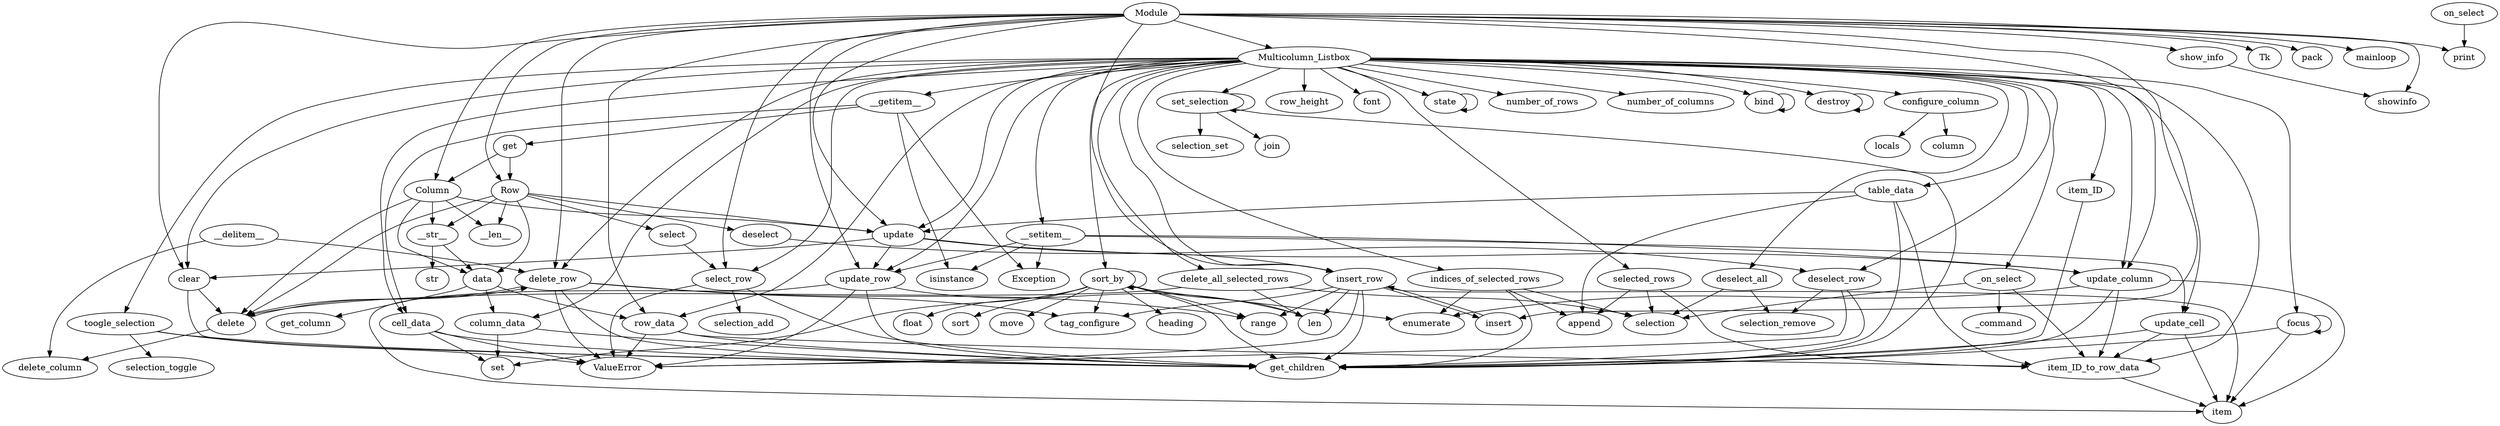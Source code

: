 digraph  {
data;
row_data;
delete;
delete_row;
update;
update_row;
select;
select_row;
deselect;
deselect_row;
__str__;
str;
__len__;
column_data;
delete_column;
update_column;
get;
Row;
insert;
insert_row;
set_selection;
__getitem__;
__setitem__;
__delitem__;
get_column;
Column;
row_height;
font;
configure_column;
locals;
column;
get_children;
ValueError;
item_ID_to_row_data;
len;
item;
range;
tag_configure;
set;
enumerate;
clear;
focus;
state;
number_of_rows;
number_of_columns;
toogle_selection;
selection_toggle;
selection_add;
selection_remove;
deselect_all;
selection;
selection_set;
join;
selected_rows;
append;
indices_of_selected_rows;
delete_all_selected_rows;
_on_select;
_command;
table_data;
cell_data;
update_cell;
isinstance;
Exception;
bind;
sort_by;
float;
sort;
move;
heading;
destroy;
item_ID;
on_select;
print;
show_info;
showinfo;
Module;
Multicolumn_Listbox;
Tk;
pack;
mainloop;
data -> row_data;
data -> column_data;
data -> get_column;
row_data -> get_children;
row_data -> ValueError;
row_data -> item_ID_to_row_data;
delete -> delete_row;
delete -> delete_column;
delete_row -> get_children;
delete_row -> ValueError;
delete_row -> delete;
delete_row -> range;
delete_row -> tag_configure;
update -> update_row;
update -> update_column;
update -> clear;
update -> insert_row;
update_row -> get_children;
update_row -> ValueError;
update_row -> len;
update_row -> item;
select -> select_row;
select_row -> get_children;
select_row -> ValueError;
select_row -> selection_add;
deselect -> deselect_row;
deselect_row -> get_children;
deselect_row -> ValueError;
deselect_row -> selection_remove;
__str__ -> str;
__str__ -> data;
column_data -> set;
column_data -> get_children;
update_column -> enumerate;
update_column -> get_children;
update_column -> item_ID_to_row_data;
update_column -> item;
get -> Row;
get -> Column;
Row -> data;
Row -> delete;
Row -> update;
Row -> select;
Row -> deselect;
Row -> __str__;
Row -> __len__;
insert -> insert_row;
insert_row -> len;
insert_row -> ValueError;
insert_row -> insert;
insert_row -> item;
insert_row -> get_children;
insert_row -> tag_configure;
insert_row -> range;
set_selection -> set_selection;
set_selection -> get_children;
set_selection -> selection_set;
set_selection -> join;
__getitem__ -> get;
__getitem__ -> isinstance;
__getitem__ -> cell_data;
__getitem__ -> Exception;
__setitem__ -> update_row;
__setitem__ -> update_column;
__setitem__ -> isinstance;
__setitem__ -> update_cell;
__setitem__ -> Exception;
__delitem__ -> delete_row;
__delitem__ -> delete_column;
Column -> data;
Column -> delete;
Column -> update;
Column -> __str__;
Column -> __len__;
configure_column -> locals;
configure_column -> column;
item_ID_to_row_data -> item;
clear -> get_children;
clear -> delete;
focus -> item;
focus -> focus;
focus -> get_children;
state -> state;
toogle_selection -> get_children;
toogle_selection -> ValueError;
toogle_selection -> selection_toggle;
deselect_all -> selection_remove;
deselect_all -> selection;
selected_rows -> selection;
selected_rows -> item_ID_to_row_data;
selected_rows -> append;
indices_of_selected_rows -> enumerate;
indices_of_selected_rows -> get_children;
indices_of_selected_rows -> selection;
indices_of_selected_rows -> append;
delete_all_selected_rows -> selection;
delete_all_selected_rows -> delete;
delete_all_selected_rows -> len;
_on_select -> selection;
_on_select -> item_ID_to_row_data;
_on_select -> _command;
table_data -> get_children;
table_data -> item_ID_to_row_data;
table_data -> append;
table_data -> update;
cell_data -> get_children;
cell_data -> ValueError;
cell_data -> set;
update_cell -> get_children;
update_cell -> item_ID_to_row_data;
update_cell -> item;
bind -> bind;
sort_by -> set;
sort_by -> get_children;
sort_by -> float;
sort_by -> sort;
sort_by -> enumerate;
sort_by -> move;
sort_by -> heading;
sort_by -> sort_by;
sort_by -> range;
sort_by -> len;
sort_by -> tag_configure;
destroy -> destroy;
item_ID -> get_children;
on_select -> print;
show_info -> showinfo;
Module -> Row;
Module -> Column;
Module -> Multicolumn_Listbox;
Module -> Tk;
Module -> print;
Module -> showinfo;
Module -> pack;
Module -> insert_row;
Module -> show_info;
Module -> insert;
Module -> update_row;
Module -> update;
Module -> select_row;
Module -> row_data;
Module -> update_column;
Module -> clear;
Module -> delete_row;
Module -> mainloop;
Multicolumn_Listbox -> row_height;
Multicolumn_Listbox -> font;
Multicolumn_Listbox -> configure_column;
Multicolumn_Listbox -> row_data;
Multicolumn_Listbox -> update_row;
Multicolumn_Listbox -> delete_row;
Multicolumn_Listbox -> insert_row;
Multicolumn_Listbox -> column_data;
Multicolumn_Listbox -> update_column;
Multicolumn_Listbox -> clear;
Multicolumn_Listbox -> update;
Multicolumn_Listbox -> focus;
Multicolumn_Listbox -> state;
Multicolumn_Listbox -> number_of_rows;
Multicolumn_Listbox -> number_of_columns;
Multicolumn_Listbox -> toogle_selection;
Multicolumn_Listbox -> select_row;
Multicolumn_Listbox -> deselect_row;
Multicolumn_Listbox -> deselect_all;
Multicolumn_Listbox -> set_selection;
Multicolumn_Listbox -> selected_rows;
Multicolumn_Listbox -> indices_of_selected_rows;
Multicolumn_Listbox -> delete_all_selected_rows;
Multicolumn_Listbox -> _on_select;
Multicolumn_Listbox -> item_ID_to_row_data;
Multicolumn_Listbox -> table_data;
Multicolumn_Listbox -> cell_data;
Multicolumn_Listbox -> update_cell;
Multicolumn_Listbox -> __getitem__;
Multicolumn_Listbox -> __setitem__;
Multicolumn_Listbox -> bind;
Multicolumn_Listbox -> sort_by;
Multicolumn_Listbox -> destroy;
Multicolumn_Listbox -> item_ID;
}

